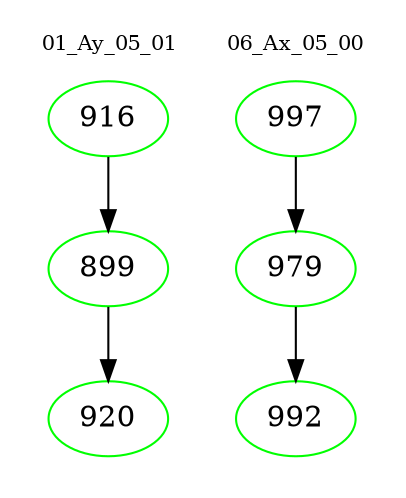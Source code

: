 digraph{
subgraph cluster_0 {
color = white
label = "01_Ay_05_01";
fontsize=10;
T0_916 [label="916", color="green"]
T0_916 -> T0_899 [color="black"]
T0_899 [label="899", color="green"]
T0_899 -> T0_920 [color="black"]
T0_920 [label="920", color="green"]
}
subgraph cluster_1 {
color = white
label = "06_Ax_05_00";
fontsize=10;
T1_997 [label="997", color="green"]
T1_997 -> T1_979 [color="black"]
T1_979 [label="979", color="green"]
T1_979 -> T1_992 [color="black"]
T1_992 [label="992", color="green"]
}
}
